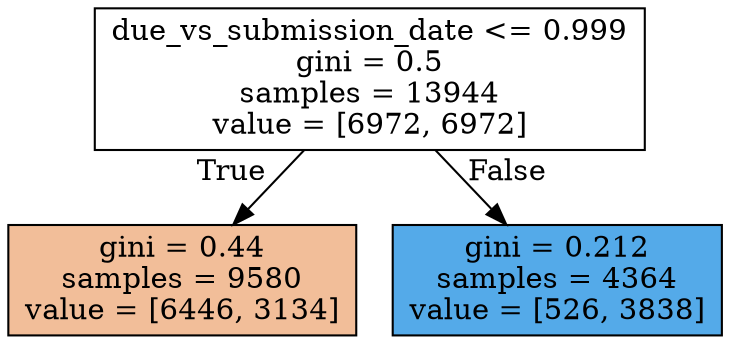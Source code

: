 digraph Tree {
node [shape=box, style="filled", color="black"] ;
0 [label="due_vs_submission_date <= 0.999\ngini = 0.5\nsamples = 13944\nvalue = [6972, 6972]", fillcolor="#e5813900"] ;
1 [label="gini = 0.44\nsamples = 9580\nvalue = [6446, 3134]", fillcolor="#e5813983"] ;
0 -> 1 [labeldistance=2.5, labelangle=45, headlabel="True"] ;
2 [label="gini = 0.212\nsamples = 4364\nvalue = [526, 3838]", fillcolor="#399de5dc"] ;
0 -> 2 [labeldistance=2.5, labelangle=-45, headlabel="False"] ;
}